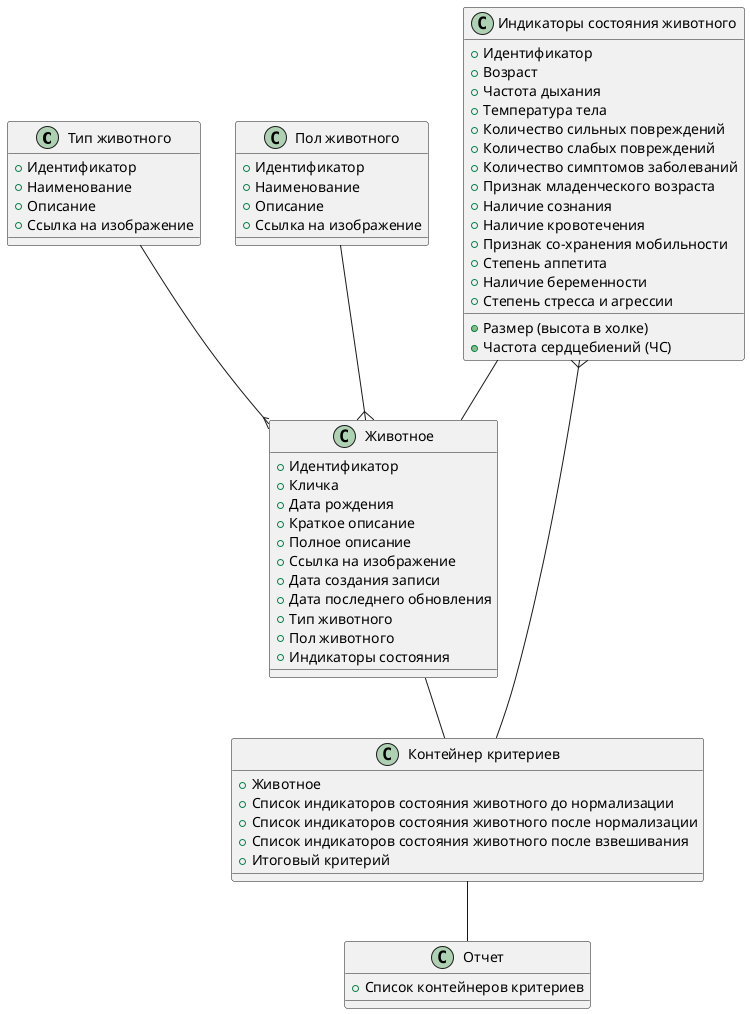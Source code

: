 @startuml

"Тип животного" --{ Животное
"Пол животного" --{ Животное
"Индикаторы состояния животного" -- Животное
"Индикаторы состояния животного" }-- "Контейнер критериев"
"Животное" -- "Контейнер критериев"
"Контейнер критериев" -- "Отчет"

class Животное {
    +Идентификатор
    +Кличка
    +Дата рождения
    +Краткое описание
    +Полное описание
    +Ссылка на изображение
    +Дата создания записи
    +Дата последнего обновления
    +Тип животного
    +Пол животного
    +Индикаторы состояния
}

class "Тип животного" {
    +Идентификатор
    +Наименование
    +Описание
    +Ссылка на изображение
}

class "Пол животного" {
	+Идентификатор
	+Наименование
	+Описание
	+Ссылка на изображение
}

class "Индикаторы состояния животного" {
  +Идентификатор
  +Возраст
  +Размер (высота в холке)
  +Частота дыхания
  +Частота сердцебиений (ЧС)
  +Температура тела
  +Количество сильных повреждений
  +Количество слабых повреждений
  +Количество симптомов заболеваний
  +Признак младенческого возраста
  +Наличие сознания 
  +Наличие кровотечения
  +Признак со-хранения мобильности
  +Степень аппетита
  +Наличие беременности
  +Степень стресса и агрессии
}

class "Контейнер критериев" {
  +Животное
  +Список индикаторов состояния животного до нормализации
  +Список индикаторов состояния животного после нормализации
  +Список индикаторов состояния животного после взвешивания
  +Итоговый критерий
}

class "Отчет" {
  +Список контейнеров критериев
}

@enduml
